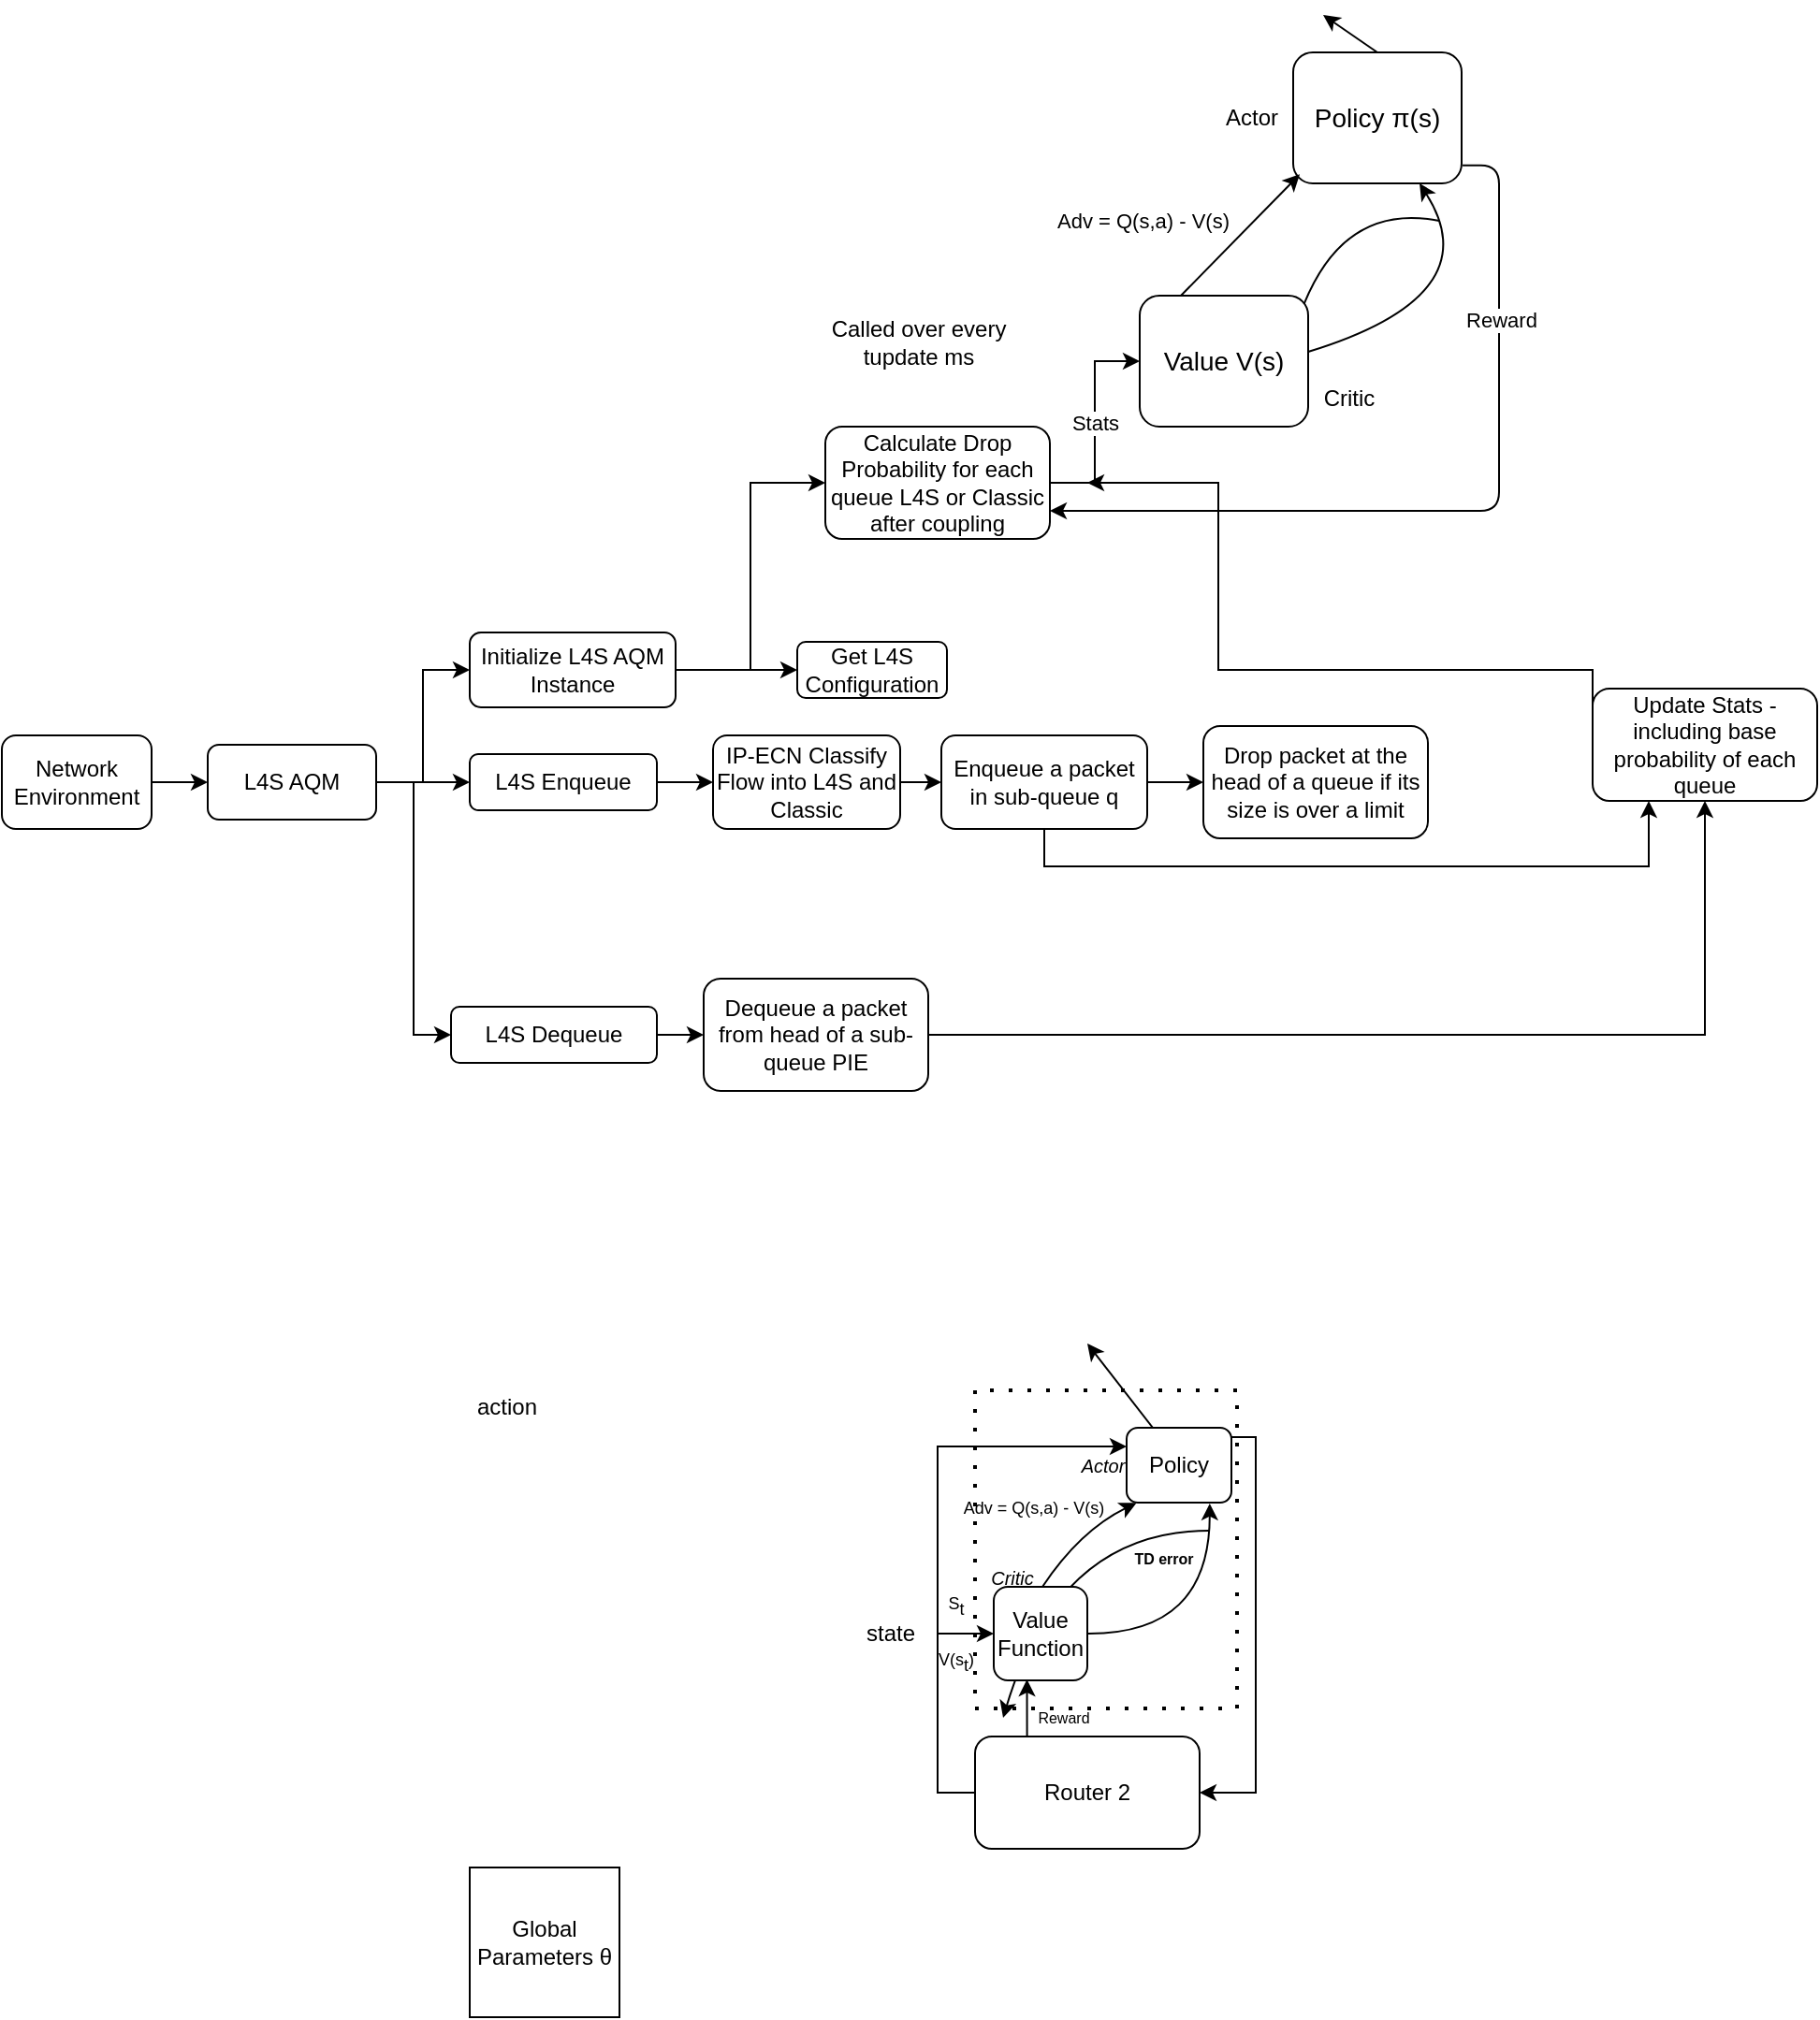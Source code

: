 <mxfile version="24.5.2" type="device">
  <diagram name="Page-1" id="ThGVcTv6Rneue8k59k8M">
    <mxGraphModel dx="1221" dy="1787" grid="1" gridSize="10" guides="1" tooltips="1" connect="1" arrows="1" fold="1" page="1" pageScale="1" pageWidth="827" pageHeight="1169" math="0" shadow="0">
      <root>
        <mxCell id="0" />
        <mxCell id="1" parent="0" />
        <mxCell id="E5vrX9dujn3w_KabcVko-6" style="edgeStyle=orthogonalEdgeStyle;rounded=0;orthogonalLoop=1;jettySize=auto;html=1;exitX=1;exitY=0.5;exitDx=0;exitDy=0;entryX=0;entryY=0.5;entryDx=0;entryDy=0;" parent="1" source="E5vrX9dujn3w_KabcVko-2" target="E5vrX9dujn3w_KabcVko-5" edge="1">
          <mxGeometry relative="1" as="geometry" />
        </mxCell>
        <mxCell id="zYL4b-B8g1KOYWPoWz04-9" style="edgeStyle=orthogonalEdgeStyle;rounded=0;orthogonalLoop=1;jettySize=auto;html=1;exitX=1;exitY=0.5;exitDx=0;exitDy=0;entryX=0;entryY=0.5;entryDx=0;entryDy=0;" parent="1" source="E5vrX9dujn3w_KabcVko-2" target="E5vrX9dujn3w_KabcVko-9" edge="1">
          <mxGeometry relative="1" as="geometry" />
        </mxCell>
        <mxCell id="zYL4b-B8g1KOYWPoWz04-10" style="edgeStyle=orthogonalEdgeStyle;rounded=0;orthogonalLoop=1;jettySize=auto;html=1;exitX=1;exitY=0.5;exitDx=0;exitDy=0;entryX=0;entryY=0.5;entryDx=0;entryDy=0;" parent="1" source="E5vrX9dujn3w_KabcVko-2" target="zYL4b-B8g1KOYWPoWz04-5" edge="1">
          <mxGeometry relative="1" as="geometry" />
        </mxCell>
        <mxCell id="E5vrX9dujn3w_KabcVko-2" value="L4S AQM" style="rounded=1;whiteSpace=wrap;html=1;" parent="1" vertex="1">
          <mxGeometry x="200" y="230" width="90" height="40" as="geometry" />
        </mxCell>
        <mxCell id="E5vrX9dujn3w_KabcVko-4" style="edgeStyle=orthogonalEdgeStyle;rounded=0;orthogonalLoop=1;jettySize=auto;html=1;" parent="1" source="E5vrX9dujn3w_KabcVko-3" target="E5vrX9dujn3w_KabcVko-2" edge="1">
          <mxGeometry relative="1" as="geometry" />
        </mxCell>
        <mxCell id="E5vrX9dujn3w_KabcVko-3" value="Network Environment" style="rounded=1;whiteSpace=wrap;html=1;" parent="1" vertex="1">
          <mxGeometry x="90" y="225" width="80" height="50" as="geometry" />
        </mxCell>
        <mxCell id="E5vrX9dujn3w_KabcVko-8" style="edgeStyle=orthogonalEdgeStyle;rounded=0;orthogonalLoop=1;jettySize=auto;html=1;" parent="1" source="E5vrX9dujn3w_KabcVko-5" target="E5vrX9dujn3w_KabcVko-7" edge="1">
          <mxGeometry relative="1" as="geometry" />
        </mxCell>
        <mxCell id="Fi-NjW9-c_K33PUsc-ZF-9" style="edgeStyle=orthogonalEdgeStyle;rounded=0;orthogonalLoop=1;jettySize=auto;html=1;entryX=0;entryY=0.5;entryDx=0;entryDy=0;" parent="1" source="E5vrX9dujn3w_KabcVko-5" target="zYL4b-B8g1KOYWPoWz04-3" edge="1">
          <mxGeometry relative="1" as="geometry" />
        </mxCell>
        <mxCell id="E5vrX9dujn3w_KabcVko-5" value="Initialize L4S AQM Instance" style="rounded=1;whiteSpace=wrap;html=1;" parent="1" vertex="1">
          <mxGeometry x="340" y="170" width="110" height="40" as="geometry" />
        </mxCell>
        <mxCell id="E5vrX9dujn3w_KabcVko-7" value="Get L4S Configuration" style="rounded=1;whiteSpace=wrap;html=1;" parent="1" vertex="1">
          <mxGeometry x="515" y="175" width="80" height="30" as="geometry" />
        </mxCell>
        <mxCell id="zYL4b-B8g1KOYWPoWz04-11" style="edgeStyle=orthogonalEdgeStyle;rounded=0;orthogonalLoop=1;jettySize=auto;html=1;exitX=1;exitY=0.5;exitDx=0;exitDy=0;entryX=0;entryY=0.5;entryDx=0;entryDy=0;" parent="1" source="E5vrX9dujn3w_KabcVko-9" target="E5vrX9dujn3w_KabcVko-10" edge="1">
          <mxGeometry relative="1" as="geometry" />
        </mxCell>
        <mxCell id="E5vrX9dujn3w_KabcVko-9" value="L4S Enqueue" style="rounded=1;whiteSpace=wrap;html=1;" parent="1" vertex="1">
          <mxGeometry x="340" y="235" width="100" height="30" as="geometry" />
        </mxCell>
        <mxCell id="zYL4b-B8g1KOYWPoWz04-13" style="edgeStyle=orthogonalEdgeStyle;rounded=0;orthogonalLoop=1;jettySize=auto;html=1;exitX=1;exitY=0.5;exitDx=0;exitDy=0;" parent="1" source="E5vrX9dujn3w_KabcVko-10" target="zYL4b-B8g1KOYWPoWz04-1" edge="1">
          <mxGeometry relative="1" as="geometry" />
        </mxCell>
        <mxCell id="E5vrX9dujn3w_KabcVko-10" value="IP-ECN Classify Flow into L4S and Classic" style="rounded=1;whiteSpace=wrap;html=1;" parent="1" vertex="1">
          <mxGeometry x="470" y="225" width="100" height="50" as="geometry" />
        </mxCell>
        <mxCell id="zYL4b-B8g1KOYWPoWz04-14" style="edgeStyle=orthogonalEdgeStyle;rounded=0;orthogonalLoop=1;jettySize=auto;html=1;exitX=1;exitY=0.5;exitDx=0;exitDy=0;entryX=0;entryY=0.5;entryDx=0;entryDy=0;" parent="1" source="zYL4b-B8g1KOYWPoWz04-1" target="zYL4b-B8g1KOYWPoWz04-2" edge="1">
          <mxGeometry relative="1" as="geometry" />
        </mxCell>
        <mxCell id="eYUPpmFHqzpojE2skQQ4-29" style="edgeStyle=orthogonalEdgeStyle;rounded=0;orthogonalLoop=1;jettySize=auto;html=1;exitX=0.5;exitY=1;exitDx=0;exitDy=0;entryX=0.25;entryY=1;entryDx=0;entryDy=0;" edge="1" parent="1" source="zYL4b-B8g1KOYWPoWz04-1" target="zYL4b-B8g1KOYWPoWz04-7">
          <mxGeometry relative="1" as="geometry" />
        </mxCell>
        <mxCell id="zYL4b-B8g1KOYWPoWz04-1" value="Enqueue a packet in sub-queue q" style="rounded=1;whiteSpace=wrap;html=1;" parent="1" vertex="1">
          <mxGeometry x="592" y="225" width="110" height="50" as="geometry" />
        </mxCell>
        <mxCell id="zYL4b-B8g1KOYWPoWz04-2" value="Drop packet at the head of a queue if its size is over a limit" style="rounded=1;whiteSpace=wrap;html=1;" parent="1" vertex="1">
          <mxGeometry x="732" y="220" width="120" height="60" as="geometry" />
        </mxCell>
        <mxCell id="eYUPpmFHqzpojE2skQQ4-16" style="edgeStyle=orthogonalEdgeStyle;rounded=0;orthogonalLoop=1;jettySize=auto;html=1;exitX=1;exitY=0.5;exitDx=0;exitDy=0;entryX=0;entryY=0.5;entryDx=0;entryDy=0;" edge="1" parent="1" source="zYL4b-B8g1KOYWPoWz04-3" target="eYUPpmFHqzpojE2skQQ4-1">
          <mxGeometry relative="1" as="geometry" />
        </mxCell>
        <mxCell id="eYUPpmFHqzpojE2skQQ4-27" value="Stats" style="edgeLabel;html=1;align=center;verticalAlign=middle;resizable=0;points=[];" vertex="1" connectable="0" parent="eYUPpmFHqzpojE2skQQ4-16">
          <mxGeometry x="-0.009" relative="1" as="geometry">
            <mxPoint as="offset" />
          </mxGeometry>
        </mxCell>
        <mxCell id="zYL4b-B8g1KOYWPoWz04-3" value="Calculate Drop Probability for each queue L4S or Classic after coupling" style="rounded=1;whiteSpace=wrap;html=1;" parent="1" vertex="1">
          <mxGeometry x="530" y="60" width="120" height="60" as="geometry" />
        </mxCell>
        <mxCell id="zYL4b-B8g1KOYWPoWz04-4" value="Called over every tupdate ms" style="text;html=1;align=center;verticalAlign=middle;whiteSpace=wrap;rounded=0;" parent="1" vertex="1">
          <mxGeometry x="530" width="100" height="30" as="geometry" />
        </mxCell>
        <mxCell id="zYL4b-B8g1KOYWPoWz04-16" style="edgeStyle=orthogonalEdgeStyle;rounded=0;orthogonalLoop=1;jettySize=auto;html=1;" parent="1" source="zYL4b-B8g1KOYWPoWz04-5" target="zYL4b-B8g1KOYWPoWz04-6" edge="1">
          <mxGeometry relative="1" as="geometry" />
        </mxCell>
        <mxCell id="zYL4b-B8g1KOYWPoWz04-5" value="L4S Dequeue" style="rounded=1;whiteSpace=wrap;html=1;" parent="1" vertex="1">
          <mxGeometry x="330" y="370" width="110" height="30" as="geometry" />
        </mxCell>
        <mxCell id="Fi-NjW9-c_K33PUsc-ZF-8" style="edgeStyle=orthogonalEdgeStyle;rounded=0;orthogonalLoop=1;jettySize=auto;html=1;" parent="1" source="zYL4b-B8g1KOYWPoWz04-6" target="zYL4b-B8g1KOYWPoWz04-7" edge="1">
          <mxGeometry relative="1" as="geometry" />
        </mxCell>
        <mxCell id="zYL4b-B8g1KOYWPoWz04-6" value="Dequeue a packet from head of a sub-queue PIE" style="rounded=1;whiteSpace=wrap;html=1;" parent="1" vertex="1">
          <mxGeometry x="465" y="355" width="120" height="60" as="geometry" />
        </mxCell>
        <mxCell id="eYUPpmFHqzpojE2skQQ4-30" style="edgeStyle=orthogonalEdgeStyle;rounded=0;orthogonalLoop=1;jettySize=auto;html=1;exitX=0;exitY=0.25;exitDx=0;exitDy=0;endArrow=classic;endFill=1;" edge="1" parent="1" source="zYL4b-B8g1KOYWPoWz04-7">
          <mxGeometry relative="1" as="geometry">
            <mxPoint x="670" y="90.0" as="targetPoint" />
            <Array as="points">
              <mxPoint x="940" y="190" />
              <mxPoint x="740" y="190" />
              <mxPoint x="740" y="90" />
            </Array>
          </mxGeometry>
        </mxCell>
        <mxCell id="zYL4b-B8g1KOYWPoWz04-7" value="Update Stats - including base probability of each queue" style="rounded=1;whiteSpace=wrap;html=1;" parent="1" vertex="1">
          <mxGeometry x="940" y="200" width="120" height="60" as="geometry" />
        </mxCell>
        <mxCell id="zYL4b-B8g1KOYWPoWz04-87" value="action" style="text;html=1;align=center;verticalAlign=middle;whiteSpace=wrap;rounded=0;" parent="1" vertex="1">
          <mxGeometry x="330" y="569" width="60" height="30" as="geometry" />
        </mxCell>
        <mxCell id="pEbdKooX2DtS_LslaIFQ-9" value="Global Parameters&amp;nbsp;θ" style="whiteSpace=wrap;html=1;aspect=fixed;" parent="1" vertex="1">
          <mxGeometry x="340" y="830" width="80" height="80" as="geometry" />
        </mxCell>
        <mxCell id="Fi-NjW9-c_K33PUsc-ZF-11" style="edgeStyle=orthogonalEdgeStyle;rounded=0;orthogonalLoop=1;jettySize=auto;html=1;exitX=0;exitY=0.5;exitDx=0;exitDy=0;entryX=0;entryY=0.25;entryDx=0;entryDy=0;" parent="1" source="Fi-NjW9-c_K33PUsc-ZF-12" target="Fi-NjW9-c_K33PUsc-ZF-23" edge="1">
          <mxGeometry relative="1" as="geometry" />
        </mxCell>
        <mxCell id="Fi-NjW9-c_K33PUsc-ZF-12" value="Router 2" style="rounded=1;whiteSpace=wrap;html=1;" parent="1" vertex="1">
          <mxGeometry x="610" y="760" width="120" height="60" as="geometry" />
        </mxCell>
        <mxCell id="Fi-NjW9-c_K33PUsc-ZF-13" style="edgeStyle=orthogonalEdgeStyle;rounded=0;orthogonalLoop=1;jettySize=auto;html=1;exitX=0;exitY=0.5;exitDx=0;exitDy=0;endArrow=none;endFill=0;startArrow=classic;startFill=1;" parent="1" edge="1">
          <mxGeometry relative="1" as="geometry">
            <mxPoint x="590" y="705" as="targetPoint" />
            <mxPoint x="620" y="705" as="sourcePoint" />
          </mxGeometry>
        </mxCell>
        <mxCell id="Fi-NjW9-c_K33PUsc-ZF-14" style="rounded=0;orthogonalLoop=1;jettySize=auto;html=1;exitX=1;exitY=0.5;exitDx=0;exitDy=0;entryX=0.793;entryY=1.011;entryDx=0;entryDy=0;edgeStyle=orthogonalEdgeStyle;curved=1;entryPerimeter=0;" parent="1" target="Fi-NjW9-c_K33PUsc-ZF-23" edge="1">
          <mxGeometry relative="1" as="geometry">
            <mxPoint x="670" y="705" as="sourcePoint" />
          </mxGeometry>
        </mxCell>
        <mxCell id="Fi-NjW9-c_K33PUsc-ZF-15" style="edgeStyle=orthogonalEdgeStyle;rounded=0;orthogonalLoop=1;jettySize=auto;html=1;entryX=1;entryY=0.5;entryDx=0;entryDy=0;exitX=1;exitY=0.5;exitDx=0;exitDy=0;" parent="1" source="Fi-NjW9-c_K33PUsc-ZF-23" target="Fi-NjW9-c_K33PUsc-ZF-12" edge="1">
          <mxGeometry relative="1" as="geometry">
            <Array as="points">
              <mxPoint x="760" y="600" />
              <mxPoint x="760" y="790" />
            </Array>
          </mxGeometry>
        </mxCell>
        <mxCell id="Fi-NjW9-c_K33PUsc-ZF-16" value="V(s&lt;sub style=&quot;font-size: 9px;&quot;&gt;t&lt;/sub&gt;)" style="text;html=1;align=center;verticalAlign=middle;whiteSpace=wrap;rounded=0;fontSize=9;" parent="1" vertex="1">
          <mxGeometry x="585" y="710" width="30" height="20" as="geometry" />
        </mxCell>
        <mxCell id="Fi-NjW9-c_K33PUsc-ZF-17" value="S&lt;sub style=&quot;font-size: 9px;&quot;&gt;t&lt;/sub&gt;" style="text;html=1;align=center;verticalAlign=middle;whiteSpace=wrap;rounded=0;fontSize=9;" parent="1" vertex="1">
          <mxGeometry x="590" y="680" width="20" height="20" as="geometry" />
        </mxCell>
        <mxCell id="Fi-NjW9-c_K33PUsc-ZF-18" value="" style="endArrow=classic;html=1;rounded=0;exitX=0.25;exitY=0;exitDx=0;exitDy=0;" parent="1" source="Fi-NjW9-c_K33PUsc-ZF-23" edge="1">
          <mxGeometry width="50" height="50" relative="1" as="geometry">
            <mxPoint x="590" y="570" as="sourcePoint" />
            <mxPoint x="670" y="550" as="targetPoint" />
          </mxGeometry>
        </mxCell>
        <mxCell id="Fi-NjW9-c_K33PUsc-ZF-19" style="edgeStyle=orthogonalEdgeStyle;rounded=0;orthogonalLoop=1;jettySize=auto;html=1;exitX=0.25;exitY=0;exitDx=0;exitDy=0;entryX=0.355;entryY=0.99;entryDx=0;entryDy=0;entryPerimeter=0;" parent="1" source="Fi-NjW9-c_K33PUsc-ZF-12" edge="1">
          <mxGeometry relative="1" as="geometry">
            <mxPoint x="637.75" y="729.5" as="targetPoint" />
          </mxGeometry>
        </mxCell>
        <mxCell id="Fi-NjW9-c_K33PUsc-ZF-20" value="Reward" style="text;html=1;align=center;verticalAlign=middle;whiteSpace=wrap;rounded=0;fontSize=8;" parent="1" vertex="1">
          <mxGeometry x="635" y="740" width="45" height="20" as="geometry" />
        </mxCell>
        <mxCell id="Fi-NjW9-c_K33PUsc-ZF-21" value="state" style="text;html=1;align=center;verticalAlign=middle;whiteSpace=wrap;rounded=0;" parent="1" vertex="1">
          <mxGeometry x="550" y="695" width="30" height="20" as="geometry" />
        </mxCell>
        <mxCell id="Fi-NjW9-c_K33PUsc-ZF-22" value="" style="swimlane;startSize=0;dashed=1;dashPattern=1 4;rounded=1;strokeWidth=2;" parent="1" vertex="1">
          <mxGeometry x="610" y="575" width="140" height="170" as="geometry" />
        </mxCell>
        <mxCell id="Fi-NjW9-c_K33PUsc-ZF-23" value="Policy" style="rounded=1;whiteSpace=wrap;html=1;" parent="Fi-NjW9-c_K33PUsc-ZF-22" vertex="1">
          <mxGeometry x="81" y="20" width="56" height="40" as="geometry" />
        </mxCell>
        <mxCell id="Fi-NjW9-c_K33PUsc-ZF-24" value="Critic" style="text;html=1;align=center;verticalAlign=middle;whiteSpace=wrap;rounded=0;fontSize=10;fontStyle=2" parent="Fi-NjW9-c_K33PUsc-ZF-22" vertex="1">
          <mxGeometry x="5" y="95" width="30" height="10" as="geometry" />
        </mxCell>
        <mxCell id="Fi-NjW9-c_K33PUsc-ZF-25" value="" style="endArrow=classic;html=1;rounded=0;curved=1;" parent="Fi-NjW9-c_K33PUsc-ZF-22" edge="1">
          <mxGeometry width="50" height="50" relative="1" as="geometry">
            <mxPoint x="125" y="75" as="sourcePoint" />
            <mxPoint x="15" y="175" as="targetPoint" />
            <Array as="points">
              <mxPoint x="45" y="75" />
            </Array>
          </mxGeometry>
        </mxCell>
        <mxCell id="Fi-NjW9-c_K33PUsc-ZF-26" value="TD error" style="text;html=1;align=center;verticalAlign=middle;whiteSpace=wrap;rounded=0;fontSize=8;fontStyle=1" parent="Fi-NjW9-c_K33PUsc-ZF-22" vertex="1">
          <mxGeometry x="81" y="85" width="40" height="10" as="geometry" />
        </mxCell>
        <mxCell id="Fi-NjW9-c_K33PUsc-ZF-27" value="&lt;span style=&quot;font-weight: normal; font-size: 9px;&quot;&gt;Adv = Q(s,a) - V(s)&lt;/span&gt;" style="text;html=1;align=center;verticalAlign=middle;whiteSpace=wrap;rounded=0;fontSize=9;fontStyle=1" parent="Fi-NjW9-c_K33PUsc-ZF-22" vertex="1">
          <mxGeometry x="-8" y="55" width="79" height="15" as="geometry" />
        </mxCell>
        <mxCell id="Fi-NjW9-c_K33PUsc-ZF-28" value="Actor" style="text;html=1;align=center;verticalAlign=middle;whiteSpace=wrap;rounded=0;fontStyle=2;fontSize=10;" parent="Fi-NjW9-c_K33PUsc-ZF-22" vertex="1">
          <mxGeometry x="56" y="35" width="25" height="10" as="geometry" />
        </mxCell>
        <mxCell id="Fi-NjW9-c_K33PUsc-ZF-29" value="" style="endArrow=classic;html=1;rounded=0;entryX=0.094;entryY=1.004;entryDx=0;entryDy=0;entryPerimeter=0;curved=1;" parent="Fi-NjW9-c_K33PUsc-ZF-22" target="Fi-NjW9-c_K33PUsc-ZF-23" edge="1">
          <mxGeometry width="50" height="50" relative="1" as="geometry">
            <mxPoint x="36" y="105" as="sourcePoint" />
            <mxPoint x="86" y="55" as="targetPoint" />
            <Array as="points">
              <mxPoint x="56" y="75" />
            </Array>
          </mxGeometry>
        </mxCell>
        <mxCell id="Fi-NjW9-c_K33PUsc-ZF-30" value="Value Function" style="rounded=1;whiteSpace=wrap;html=1;" parent="1" vertex="1">
          <mxGeometry x="620" y="680" width="50" height="50" as="geometry" />
        </mxCell>
        <mxCell id="eYUPpmFHqzpojE2skQQ4-1" value="Value V(s)" style="rounded=1;whiteSpace=wrap;html=1;fontSize=14;" vertex="1" parent="1">
          <mxGeometry x="698" y="-10" width="90" height="70" as="geometry" />
        </mxCell>
        <mxCell id="eYUPpmFHqzpojE2skQQ4-2" value="Policy&amp;nbsp;π(s)" style="rounded=1;whiteSpace=wrap;html=1;fontSize=14;" vertex="1" parent="1">
          <mxGeometry x="780" y="-140" width="90" height="70" as="geometry" />
        </mxCell>
        <mxCell id="eYUPpmFHqzpojE2skQQ4-4" value="" style="endArrow=classic;html=1;rounded=0;entryX=0.75;entryY=1;entryDx=0;entryDy=0;curved=1;" edge="1" parent="1" target="eYUPpmFHqzpojE2skQQ4-2">
          <mxGeometry width="50" height="50" relative="1" as="geometry">
            <mxPoint x="788" y="20" as="sourcePoint" />
            <mxPoint x="838" y="-30" as="targetPoint" />
            <Array as="points">
              <mxPoint x="886" y="-10" />
            </Array>
          </mxGeometry>
        </mxCell>
        <mxCell id="eYUPpmFHqzpojE2skQQ4-5" value="" style="endArrow=classic;html=1;rounded=0;exitX=0.5;exitY=0;exitDx=0;exitDy=0;" edge="1" parent="1" source="eYUPpmFHqzpojE2skQQ4-2">
          <mxGeometry width="50" height="50" relative="1" as="geometry">
            <mxPoint x="706" y="-150" as="sourcePoint" />
            <mxPoint x="796" y="-160" as="targetPoint" />
          </mxGeometry>
        </mxCell>
        <mxCell id="eYUPpmFHqzpojE2skQQ4-13" value="" style="endArrow=none;html=1;rounded=0;endFill=0;curved=1;exitX=0.976;exitY=0.062;exitDx=0;exitDy=0;exitPerimeter=0;" edge="1" parent="1" source="eYUPpmFHqzpojE2skQQ4-1">
          <mxGeometry width="50" height="50" relative="1" as="geometry">
            <mxPoint x="788" as="sourcePoint" />
            <mxPoint x="858" y="-50" as="targetPoint" />
            <Array as="points">
              <mxPoint x="808" y="-60" />
            </Array>
          </mxGeometry>
        </mxCell>
        <mxCell id="eYUPpmFHqzpojE2skQQ4-14" value="Actor" style="text;html=1;align=center;verticalAlign=middle;whiteSpace=wrap;rounded=0;" vertex="1" parent="1">
          <mxGeometry x="728" y="-120" width="60" height="30" as="geometry" />
        </mxCell>
        <mxCell id="eYUPpmFHqzpojE2skQQ4-15" value="Critic" style="text;html=1;align=center;verticalAlign=middle;whiteSpace=wrap;rounded=0;" vertex="1" parent="1">
          <mxGeometry x="780" y="30" width="60" height="30" as="geometry" />
        </mxCell>
        <mxCell id="eYUPpmFHqzpojE2skQQ4-21" value="&lt;span style=&quot;font-weight: normal; font-size: 11px;&quot;&gt;Adv = Q(s,a) - V(s)&lt;/span&gt;" style="text;html=1;align=center;verticalAlign=middle;whiteSpace=wrap;rounded=0;fontSize=11;fontStyle=1" vertex="1" parent="1">
          <mxGeometry x="650" y="-60" width="100" height="20" as="geometry" />
        </mxCell>
        <mxCell id="eYUPpmFHqzpojE2skQQ4-22" value="" style="endArrow=classic;html=1;rounded=0;entryX=0.039;entryY=0.931;entryDx=0;entryDy=0;entryPerimeter=0;" edge="1" parent="1" target="eYUPpmFHqzpojE2skQQ4-2">
          <mxGeometry width="50" height="50" relative="1" as="geometry">
            <mxPoint x="720" y="-10" as="sourcePoint" />
            <mxPoint x="770" y="-60" as="targetPoint" />
          </mxGeometry>
        </mxCell>
        <mxCell id="eYUPpmFHqzpojE2skQQ4-25" style="edgeStyle=orthogonalEdgeStyle;rounded=1;orthogonalLoop=1;jettySize=auto;html=1;exitX=1;exitY=0.75;exitDx=0;exitDy=0;entryX=1.006;entryY=0.863;entryDx=0;entryDy=0;entryPerimeter=0;startArrow=classic;startFill=1;endArrow=none;endFill=0;curved=0;" edge="1" parent="1" source="zYL4b-B8g1KOYWPoWz04-3" target="eYUPpmFHqzpojE2skQQ4-2">
          <mxGeometry relative="1" as="geometry" />
        </mxCell>
        <mxCell id="eYUPpmFHqzpojE2skQQ4-26" value="Reward" style="edgeLabel;html=1;align=center;verticalAlign=middle;resizable=0;points=[];" vertex="1" connectable="0" parent="eYUPpmFHqzpojE2skQQ4-25">
          <mxGeometry x="0.54" y="-1" relative="1" as="geometry">
            <mxPoint as="offset" />
          </mxGeometry>
        </mxCell>
      </root>
    </mxGraphModel>
  </diagram>
</mxfile>
